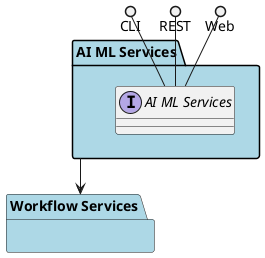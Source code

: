 @startuml


package "Workflow Services" #lightblue {

}


package "AI ML Services" #lightblue {

    interface "AI ML Services" as i {
    
    }
}

CLI ()-- i
REST ()-- i
Web ()-- i

package "AI ML Services" #lightblue {


}


    "AI ML Services" --> "Workflow Services"


@enduml
